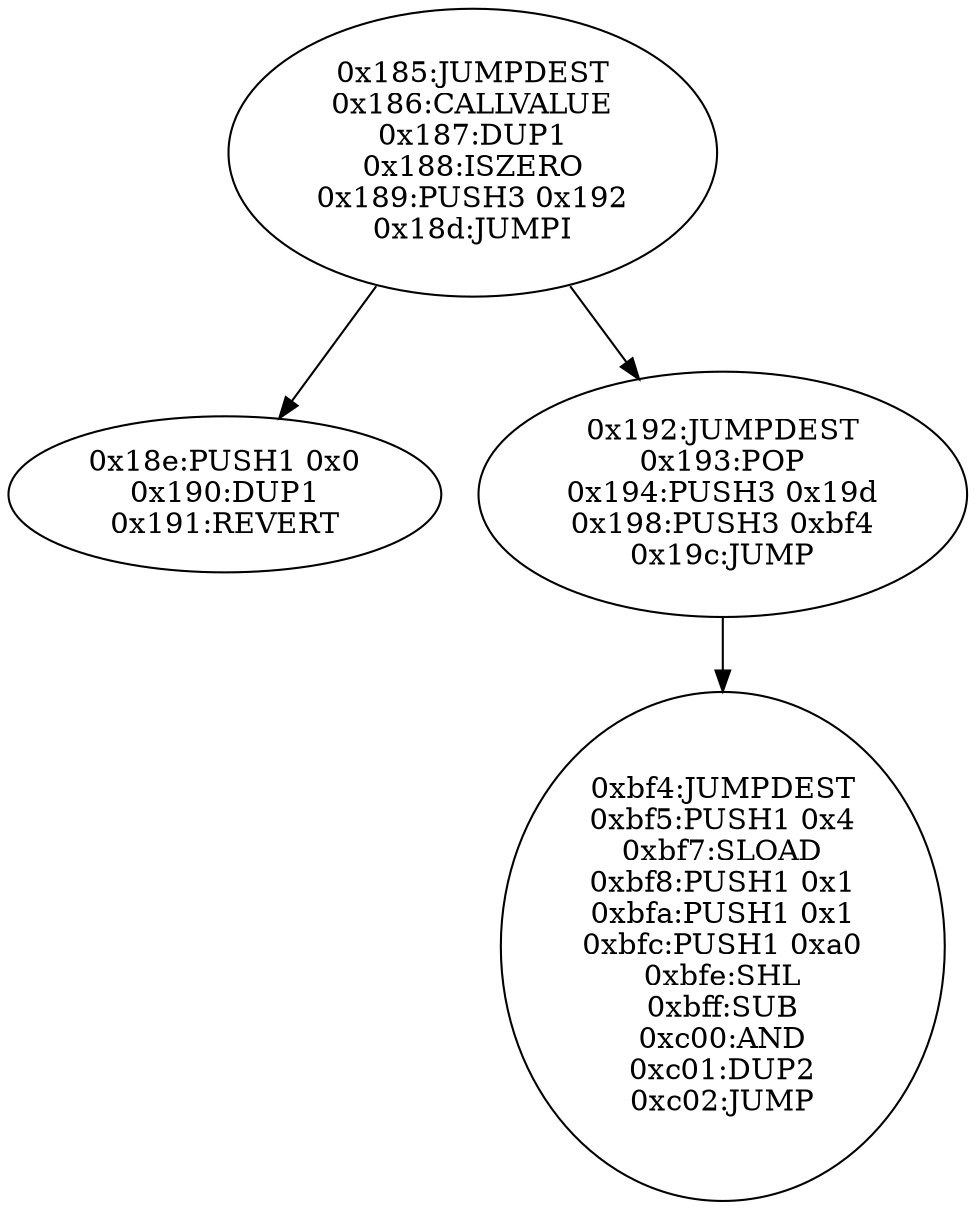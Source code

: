 digraph{
389[label="0x185:JUMPDEST
0x186:CALLVALUE
0x187:DUP1
0x188:ISZERO
0x189:PUSH3 0x192
0x18d:JUMPI"]
389 -> 398
389 -> 402
398[label="0x18e:PUSH1 0x0
0x190:DUP1
0x191:REVERT"]
402[label="0x192:JUMPDEST
0x193:POP
0x194:PUSH3 0x19d
0x198:PUSH3 0xbf4
0x19c:JUMP"]
402 -> 3060
3060[label="0xbf4:JUMPDEST
0xbf5:PUSH1 0x4
0xbf7:SLOAD
0xbf8:PUSH1 0x1
0xbfa:PUSH1 0x1
0xbfc:PUSH1 0xa0
0xbfe:SHL
0xbff:SUB
0xc00:AND
0xc01:DUP2
0xc02:JUMP"]

}